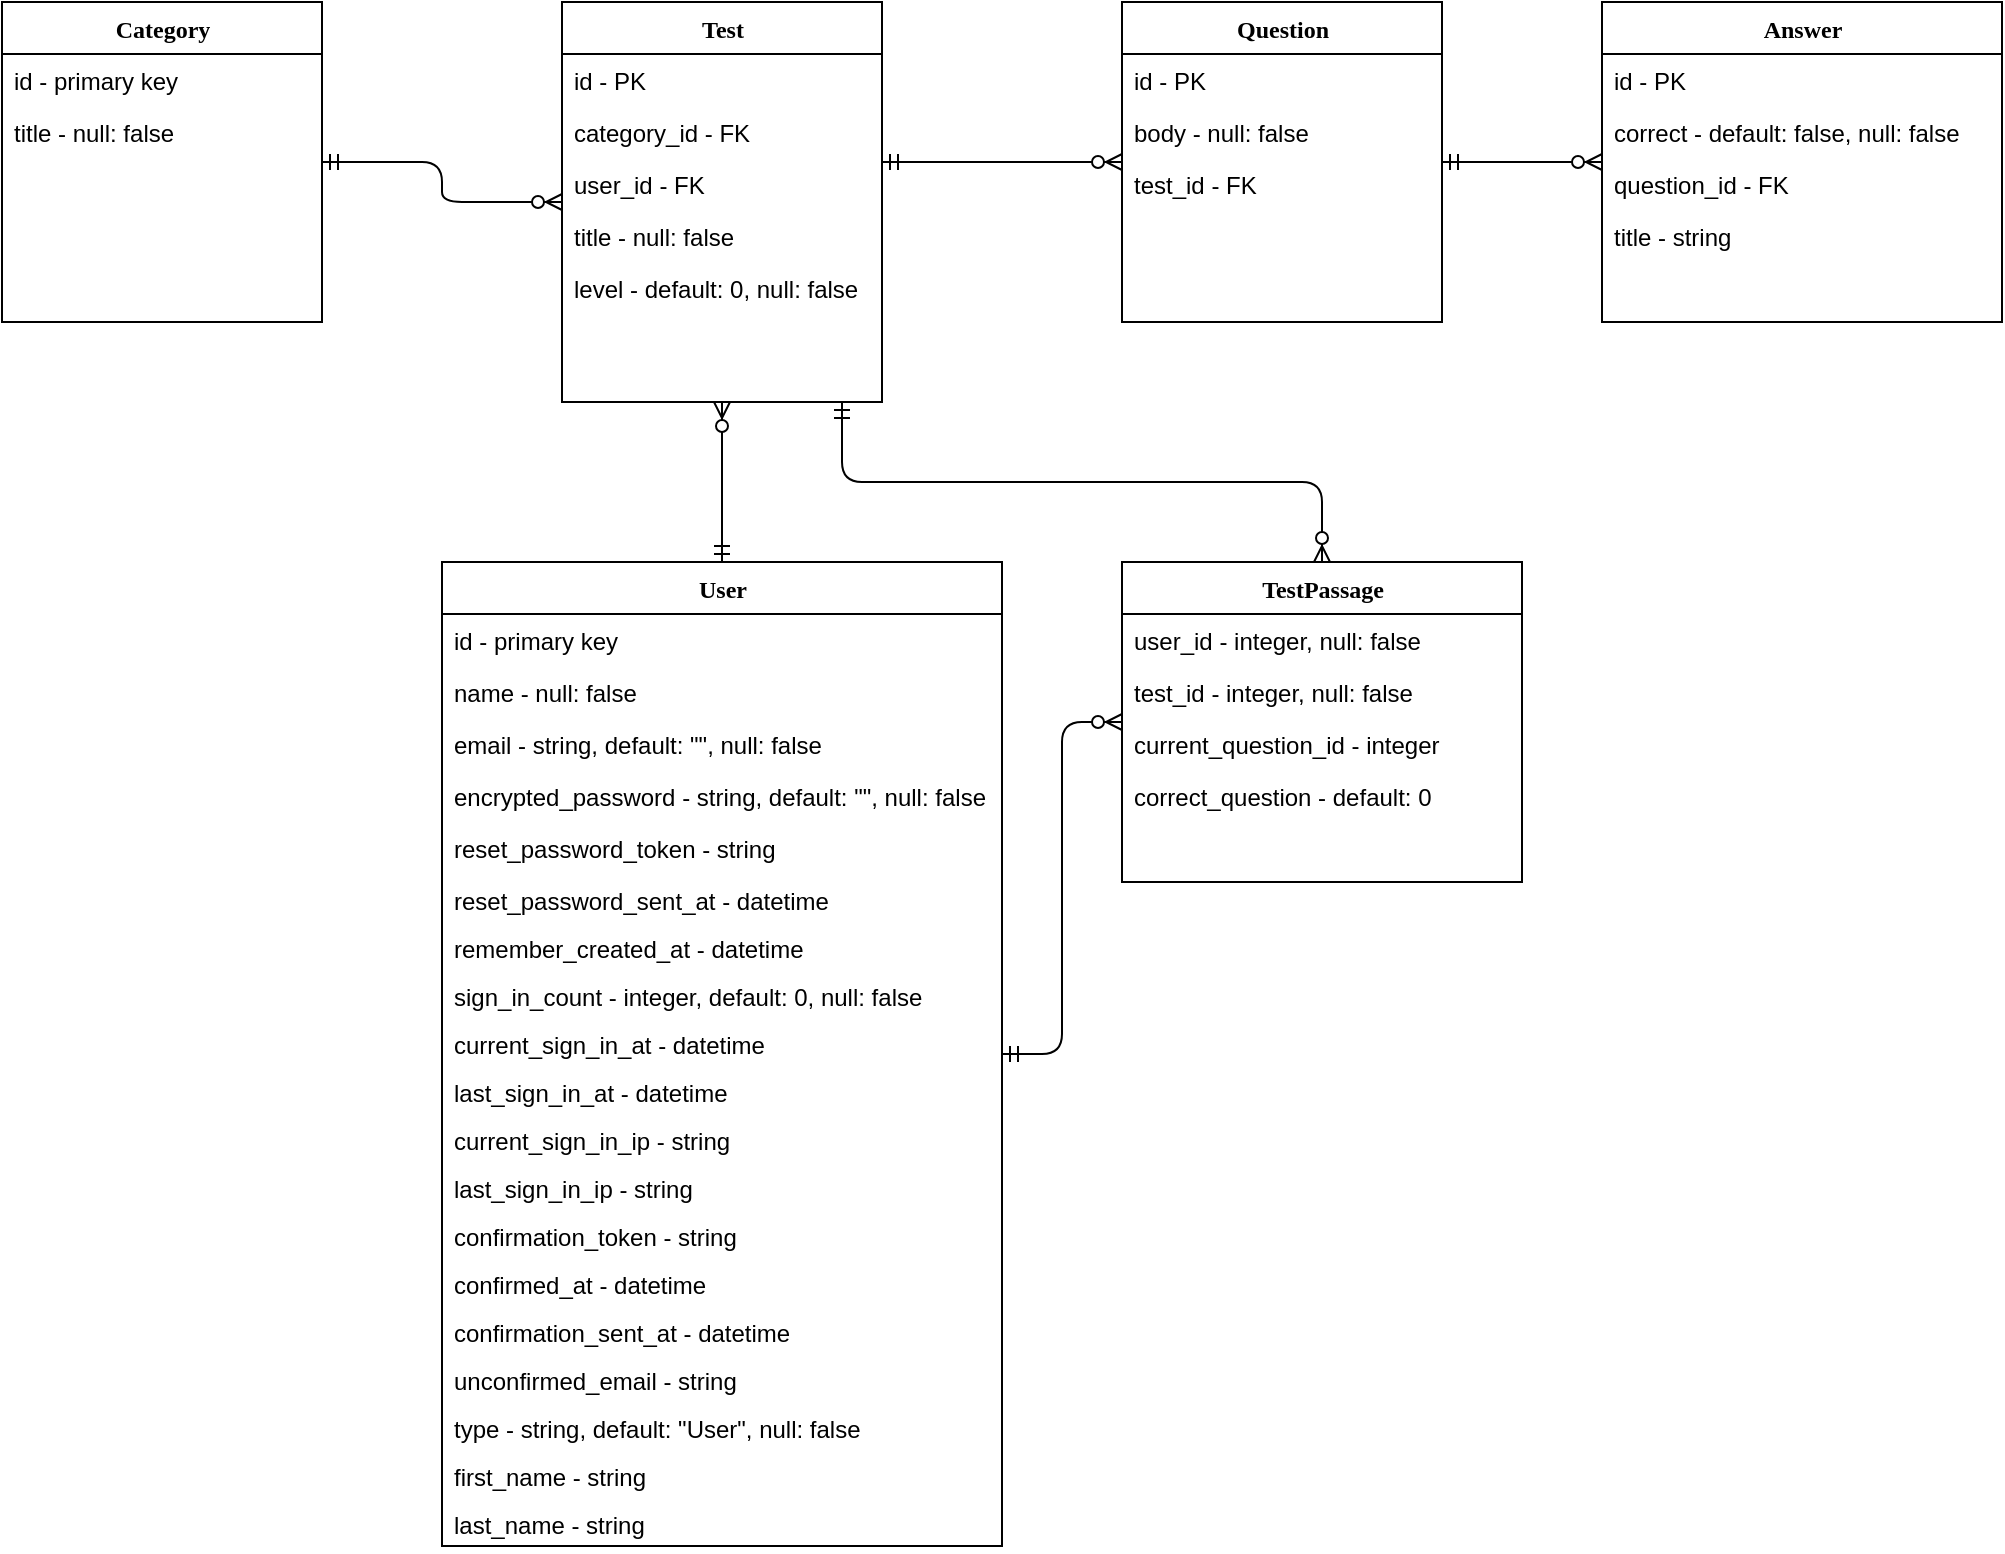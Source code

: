 <mxfile version="14.7.6" type="device"><diagram name="Page-1" id="9f46799a-70d6-7492-0946-bef42562c5a5"><mxGraphModel dx="1298" dy="841" grid="1" gridSize="10" guides="1" tooltips="1" connect="1" arrows="1" fold="1" page="1" pageScale="1" pageWidth="1100" pageHeight="850" background="none" math="0" shadow="0"><root><mxCell id="0"/><mxCell id="1" parent="0"/><mxCell id="gS8u0cAMtQOuQzCHJjIc-4" style="edgeStyle=orthogonalEdgeStyle;orthogonalLoop=1;jettySize=auto;html=1;startArrow=ERmandOne;startFill=0;endArrow=ERzeroToMany;endFill=1;" parent="1" source="78961159f06e98e8-17" target="78961159f06e98e8-30" edge="1"><mxGeometry relative="1" as="geometry"><mxPoint x="320" y="360" as="targetPoint"/><Array as="points"/></mxGeometry></mxCell><mxCell id="78961159f06e98e8-17" value="User" style="swimlane;html=1;fontStyle=1;align=center;verticalAlign=top;childLayout=stackLayout;horizontal=1;startSize=26;horizontalStack=0;resizeParent=1;resizeLast=0;collapsible=1;marginBottom=0;swimlaneFillColor=#ffffff;shadow=0;comic=0;labelBackgroundColor=none;strokeWidth=1;fillColor=none;fontFamily=Verdana;fontSize=12;" parent="1" vertex="1"><mxGeometry x="260" y="320" width="280" height="492" as="geometry"/></mxCell><mxCell id="gS8u0cAMtQOuQzCHJjIc-30" value="id - primary key" style="text;strokeColor=none;fillColor=none;align=left;verticalAlign=top;spacingLeft=4;spacingRight=4;overflow=hidden;rotatable=0;points=[[0,0.5],[1,0.5]];portConstraint=eastwest;" parent="78961159f06e98e8-17" vertex="1"><mxGeometry y="26" width="280" height="26" as="geometry"/></mxCell><mxCell id="gS8u0cAMtQOuQzCHJjIc-31" value="name - null: false" style="text;strokeColor=none;fillColor=none;align=left;verticalAlign=top;spacingLeft=4;spacingRight=4;overflow=hidden;rotatable=0;points=[[0,0.5],[1,0.5]];portConstraint=eastwest;" parent="78961159f06e98e8-17" vertex="1"><mxGeometry y="52" width="280" height="26" as="geometry"/></mxCell><mxCell id="vNVFyVbIcbBk8gt8zDhF-3" value="email - string, default: &quot;&quot;, null: false" style="text;strokeColor=none;fillColor=none;align=left;verticalAlign=top;spacingLeft=4;spacingRight=4;overflow=hidden;rotatable=0;points=[[0,0.5],[1,0.5]];portConstraint=eastwest;" parent="78961159f06e98e8-17" vertex="1"><mxGeometry y="78" width="280" height="26" as="geometry"/></mxCell><mxCell id="vNVFyVbIcbBk8gt8zDhF-4" value="encrypted_password - string, default: &quot;&quot;, null: false" style="text;strokeColor=none;fillColor=none;align=left;verticalAlign=top;spacingLeft=4;spacingRight=4;overflow=hidden;rotatable=0;points=[[0,0.5],[1,0.5]];portConstraint=eastwest;" parent="78961159f06e98e8-17" vertex="1"><mxGeometry y="104" width="280" height="26" as="geometry"/></mxCell><mxCell id="vNVFyVbIcbBk8gt8zDhF-5" value="reset_password_token - string" style="text;strokeColor=none;fillColor=none;align=left;verticalAlign=top;spacingLeft=4;spacingRight=4;overflow=hidden;rotatable=0;points=[[0,0.5],[1,0.5]];portConstraint=eastwest;" parent="78961159f06e98e8-17" vertex="1"><mxGeometry y="130" width="280" height="26" as="geometry"/></mxCell><mxCell id="vNVFyVbIcbBk8gt8zDhF-6" value="reset_password_sent_at - datetime" style="text;strokeColor=none;fillColor=none;align=left;verticalAlign=top;spacingLeft=4;spacingRight=4;overflow=hidden;rotatable=0;points=[[0,0.5],[1,0.5]];portConstraint=eastwest;" parent="78961159f06e98e8-17" vertex="1"><mxGeometry y="156" width="280" height="24" as="geometry"/></mxCell><mxCell id="vNVFyVbIcbBk8gt8zDhF-7" value="remember_created_at - datetime" style="text;strokeColor=none;fillColor=none;align=left;verticalAlign=top;spacingLeft=4;spacingRight=4;overflow=hidden;rotatable=0;points=[[0,0.5],[1,0.5]];portConstraint=eastwest;" parent="78961159f06e98e8-17" vertex="1"><mxGeometry y="180" width="280" height="24" as="geometry"/></mxCell><mxCell id="vNVFyVbIcbBk8gt8zDhF-8" value="sign_in_count - integer, default: 0, null: false" style="text;strokeColor=none;fillColor=none;align=left;verticalAlign=top;spacingLeft=4;spacingRight=4;overflow=hidden;rotatable=0;points=[[0,0.5],[1,0.5]];portConstraint=eastwest;" parent="78961159f06e98e8-17" vertex="1"><mxGeometry y="204" width="280" height="24" as="geometry"/></mxCell><mxCell id="vNVFyVbIcbBk8gt8zDhF-9" value="current_sign_in_at - datetime" style="text;strokeColor=none;fillColor=none;align=left;verticalAlign=top;spacingLeft=4;spacingRight=4;overflow=hidden;rotatable=0;points=[[0,0.5],[1,0.5]];portConstraint=eastwest;" parent="78961159f06e98e8-17" vertex="1"><mxGeometry y="228" width="280" height="24" as="geometry"/></mxCell><mxCell id="vNVFyVbIcbBk8gt8zDhF-23" value="last_sign_in_at - datetime" style="text;strokeColor=none;fillColor=none;align=left;verticalAlign=top;spacingLeft=4;spacingRight=4;overflow=hidden;rotatable=0;points=[[0,0.5],[1,0.5]];portConstraint=eastwest;" parent="78961159f06e98e8-17" vertex="1"><mxGeometry y="252" width="280" height="24" as="geometry"/></mxCell><mxCell id="vNVFyVbIcbBk8gt8zDhF-24" value="current_sign_in_ip - string" style="text;strokeColor=none;fillColor=none;align=left;verticalAlign=top;spacingLeft=4;spacingRight=4;overflow=hidden;rotatable=0;points=[[0,0.5],[1,0.5]];portConstraint=eastwest;" parent="78961159f06e98e8-17" vertex="1"><mxGeometry y="276" width="280" height="24" as="geometry"/></mxCell><mxCell id="vNVFyVbIcbBk8gt8zDhF-25" value="last_sign_in_ip - string" style="text;strokeColor=none;fillColor=none;align=left;verticalAlign=top;spacingLeft=4;spacingRight=4;overflow=hidden;rotatable=0;points=[[0,0.5],[1,0.5]];portConstraint=eastwest;" parent="78961159f06e98e8-17" vertex="1"><mxGeometry y="300" width="280" height="24" as="geometry"/></mxCell><mxCell id="vNVFyVbIcbBk8gt8zDhF-26" value="confirmation_token - string" style="text;strokeColor=none;fillColor=none;align=left;verticalAlign=top;spacingLeft=4;spacingRight=4;overflow=hidden;rotatable=0;points=[[0,0.5],[1,0.5]];portConstraint=eastwest;" parent="78961159f06e98e8-17" vertex="1"><mxGeometry y="324" width="280" height="24" as="geometry"/></mxCell><mxCell id="vNVFyVbIcbBk8gt8zDhF-27" value="confirmed_at - datetime" style="text;strokeColor=none;fillColor=none;align=left;verticalAlign=top;spacingLeft=4;spacingRight=4;overflow=hidden;rotatable=0;points=[[0,0.5],[1,0.5]];portConstraint=eastwest;" parent="78961159f06e98e8-17" vertex="1"><mxGeometry y="348" width="280" height="24" as="geometry"/></mxCell><mxCell id="vNVFyVbIcbBk8gt8zDhF-28" value="confirmation_sent_at - datetime" style="text;strokeColor=none;fillColor=none;align=left;verticalAlign=top;spacingLeft=4;spacingRight=4;overflow=hidden;rotatable=0;points=[[0,0.5],[1,0.5]];portConstraint=eastwest;" parent="78961159f06e98e8-17" vertex="1"><mxGeometry y="372" width="280" height="24" as="geometry"/></mxCell><mxCell id="vNVFyVbIcbBk8gt8zDhF-29" value="unconfirmed_email - string" style="text;strokeColor=none;fillColor=none;align=left;verticalAlign=top;spacingLeft=4;spacingRight=4;overflow=hidden;rotatable=0;points=[[0,0.5],[1,0.5]];portConstraint=eastwest;" parent="78961159f06e98e8-17" vertex="1"><mxGeometry y="396" width="280" height="24" as="geometry"/></mxCell><mxCell id="vNVFyVbIcbBk8gt8zDhF-31" value="type - string, default: &quot;User&quot;, null: false" style="text;strokeColor=none;fillColor=none;align=left;verticalAlign=top;spacingLeft=4;spacingRight=4;overflow=hidden;rotatable=0;points=[[0,0.5],[1,0.5]];portConstraint=eastwest;" parent="78961159f06e98e8-17" vertex="1"><mxGeometry y="420" width="280" height="24" as="geometry"/></mxCell><mxCell id="vNVFyVbIcbBk8gt8zDhF-30" value="first_name - string" style="text;strokeColor=none;fillColor=none;align=left;verticalAlign=top;spacingLeft=4;spacingRight=4;overflow=hidden;rotatable=0;points=[[0,0.5],[1,0.5]];portConstraint=eastwest;" parent="78961159f06e98e8-17" vertex="1"><mxGeometry y="444" width="280" height="24" as="geometry"/></mxCell><mxCell id="vNVFyVbIcbBk8gt8zDhF-32" value="last_name - string" style="text;strokeColor=none;fillColor=none;align=left;verticalAlign=top;spacingLeft=4;spacingRight=4;overflow=hidden;rotatable=0;points=[[0,0.5],[1,0.5]];portConstraint=eastwest;" parent="78961159f06e98e8-17" vertex="1"><mxGeometry y="468" width="280" height="24" as="geometry"/></mxCell><mxCell id="78961159f06e98e8-30" value="Test" style="swimlane;html=1;fontStyle=1;align=center;verticalAlign=top;childLayout=stackLayout;horizontal=1;startSize=26;horizontalStack=0;resizeParent=1;resizeLast=0;collapsible=1;marginBottom=0;swimlaneFillColor=#ffffff;shadow=0;comic=0;labelBackgroundColor=none;strokeWidth=1;fillColor=none;fontFamily=Verdana;fontSize=12;" parent="1" vertex="1"><mxGeometry x="320" y="40" width="160" height="200" as="geometry"/></mxCell><mxCell id="gS8u0cAMtQOuQzCHJjIc-17" value="id - PK" style="text;strokeColor=none;fillColor=none;align=left;verticalAlign=top;spacingLeft=4;spacingRight=4;overflow=hidden;rotatable=0;points=[[0,0.5],[1,0.5]];portConstraint=eastwest;" parent="78961159f06e98e8-30" vertex="1"><mxGeometry y="26" width="160" height="26" as="geometry"/></mxCell><mxCell id="gS8u0cAMtQOuQzCHJjIc-18" value="category_id - FK" style="text;strokeColor=none;fillColor=none;align=left;verticalAlign=top;spacingLeft=4;spacingRight=4;overflow=hidden;rotatable=0;points=[[0,0.5],[1,0.5]];portConstraint=eastwest;" parent="78961159f06e98e8-30" vertex="1"><mxGeometry y="52" width="160" height="26" as="geometry"/></mxCell><mxCell id="gS8u0cAMtQOuQzCHJjIc-19" value="user_id - FK" style="text;strokeColor=none;fillColor=none;align=left;verticalAlign=top;spacingLeft=4;spacingRight=4;overflow=hidden;rotatable=0;points=[[0,0.5],[1,0.5]];portConstraint=eastwest;" parent="78961159f06e98e8-30" vertex="1"><mxGeometry y="78" width="160" height="26" as="geometry"/></mxCell><mxCell id="gS8u0cAMtQOuQzCHJjIc-20" value="title - null: false" style="text;strokeColor=none;fillColor=none;align=left;verticalAlign=top;spacingLeft=4;spacingRight=4;overflow=hidden;rotatable=0;points=[[0,0.5],[1,0.5]];portConstraint=eastwest;" parent="78961159f06e98e8-30" vertex="1"><mxGeometry y="104" width="160" height="26" as="geometry"/></mxCell><mxCell id="gS8u0cAMtQOuQzCHJjIc-21" value="level - default: 0, null: false" style="text;strokeColor=none;fillColor=none;align=left;verticalAlign=top;spacingLeft=4;spacingRight=4;overflow=hidden;rotatable=0;points=[[0,0.5],[1,0.5]];portConstraint=eastwest;" parent="78961159f06e98e8-30" vertex="1"><mxGeometry y="130" width="160" height="26" as="geometry"/></mxCell><mxCell id="_K4xO_DQ4yBZQGXotIme-12" style="orthogonalLoop=1;jettySize=auto;html=1;endArrow=ERzeroToMany;endFill=1;startArrow=ERmandOne;startFill=0;exitX=1;exitY=0.5;exitDx=0;exitDy=0;elbow=vertical;edgeStyle=orthogonalEdgeStyle;" parent="1" source="78961159f06e98e8-43" target="78961159f06e98e8-30" edge="1"><mxGeometry relative="1" as="geometry"><mxPoint x="300" y="90" as="targetPoint"/></mxGeometry></mxCell><mxCell id="78961159f06e98e8-43" value="Category" style="swimlane;html=1;fontStyle=1;align=center;verticalAlign=top;childLayout=stackLayout;horizontal=1;startSize=26;horizontalStack=0;resizeParent=1;resizeLast=0;collapsible=1;marginBottom=0;swimlaneFillColor=#ffffff;shadow=0;comic=0;labelBackgroundColor=none;strokeWidth=1;fillColor=none;fontFamily=Verdana;fontSize=12;" parent="1" vertex="1"><mxGeometry x="40" y="40" width="160" height="160" as="geometry"/></mxCell><mxCell id="gS8u0cAMtQOuQzCHJjIc-13" value="id - primary key" style="text;strokeColor=none;fillColor=none;align=left;verticalAlign=top;spacingLeft=4;spacingRight=4;overflow=hidden;rotatable=0;points=[[0,0.5],[1,0.5]];portConstraint=eastwest;" parent="78961159f06e98e8-43" vertex="1"><mxGeometry y="26" width="160" height="26" as="geometry"/></mxCell><mxCell id="gS8u0cAMtQOuQzCHJjIc-11" value="title - null: false" style="text;strokeColor=none;fillColor=none;align=left;verticalAlign=top;spacingLeft=4;spacingRight=4;overflow=hidden;rotatable=0;points=[[0,0.5],[1,0.5]];portConstraint=eastwest;" parent="78961159f06e98e8-43" vertex="1"><mxGeometry y="52" width="160" height="26" as="geometry"/></mxCell><mxCell id="_K4xO_DQ4yBZQGXotIme-4" value="Answer" style="swimlane;html=1;fontStyle=1;align=center;verticalAlign=top;childLayout=stackLayout;horizontal=1;startSize=26;horizontalStack=0;resizeParent=1;resizeLast=0;collapsible=1;marginBottom=0;swimlaneFillColor=#ffffff;shadow=0;comic=0;labelBackgroundColor=none;strokeWidth=1;fillColor=none;fontFamily=Verdana;fontSize=12;" parent="1" vertex="1"><mxGeometry x="840" y="40" width="200" height="160" as="geometry"><mxRectangle x="410" y="340" width="60" height="26" as="alternateBounds"/></mxGeometry></mxCell><mxCell id="gS8u0cAMtQOuQzCHJjIc-27" value="id - PK" style="text;strokeColor=none;fillColor=none;align=left;verticalAlign=top;spacingLeft=4;spacingRight=4;overflow=hidden;rotatable=0;points=[[0,0.5],[1,0.5]];portConstraint=eastwest;" parent="_K4xO_DQ4yBZQGXotIme-4" vertex="1"><mxGeometry y="26" width="200" height="26" as="geometry"/></mxCell><mxCell id="gS8u0cAMtQOuQzCHJjIc-28" value="correct - default: false, null: false" style="text;strokeColor=none;fillColor=none;align=left;verticalAlign=top;spacingLeft=4;spacingRight=4;overflow=hidden;rotatable=0;points=[[0,0.5],[1,0.5]];portConstraint=eastwest;" parent="_K4xO_DQ4yBZQGXotIme-4" vertex="1"><mxGeometry y="52" width="200" height="26" as="geometry"/></mxCell><mxCell id="gS8u0cAMtQOuQzCHJjIc-29" value="question_id - FK" style="text;strokeColor=none;fillColor=none;align=left;verticalAlign=top;spacingLeft=4;spacingRight=4;overflow=hidden;rotatable=0;points=[[0,0.5],[1,0.5]];portConstraint=eastwest;" parent="_K4xO_DQ4yBZQGXotIme-4" vertex="1"><mxGeometry y="78" width="200" height="26" as="geometry"/></mxCell><mxCell id="vNVFyVbIcbBk8gt8zDhF-1" value="title - string" style="text;strokeColor=none;fillColor=none;align=left;verticalAlign=top;spacingLeft=4;spacingRight=4;overflow=hidden;rotatable=0;points=[[0,0.5],[1,0.5]];portConstraint=eastwest;" parent="_K4xO_DQ4yBZQGXotIme-4" vertex="1"><mxGeometry y="104" width="200" height="26" as="geometry"/></mxCell><mxCell id="_K4xO_DQ4yBZQGXotIme-17" style="edgeStyle=orthogonalEdgeStyle;orthogonalLoop=1;jettySize=auto;html=1;entryX=0;entryY=0.5;entryDx=0;entryDy=0;startArrow=ERmandOne;startFill=0;endArrow=ERzeroToMany;endFill=1;" parent="1" source="_K4xO_DQ4yBZQGXotIme-10" target="_K4xO_DQ4yBZQGXotIme-4" edge="1"><mxGeometry relative="1" as="geometry"/></mxCell><mxCell id="gS8u0cAMtQOuQzCHJjIc-40" style="edgeStyle=orthogonalEdgeStyle;orthogonalLoop=1;jettySize=auto;html=1;entryX=1;entryY=0.077;entryDx=0;entryDy=0;entryPerimeter=0;startArrow=ERzeroToMany;startFill=1;endArrow=ERmandOne;endFill=0;" parent="1" source="_K4xO_DQ4yBZQGXotIme-10" target="gS8u0cAMtQOuQzCHJjIc-19" edge="1"><mxGeometry relative="1" as="geometry"><mxPoint x="590" y="140" as="sourcePoint"/><Array as="points"/></mxGeometry></mxCell><mxCell id="_K4xO_DQ4yBZQGXotIme-10" value="Question" style="swimlane;html=1;fontStyle=1;align=center;verticalAlign=top;childLayout=stackLayout;horizontal=1;startSize=26;horizontalStack=0;resizeParent=1;resizeLast=0;collapsible=1;marginBottom=0;swimlaneFillColor=#ffffff;shadow=0;comic=0;labelBackgroundColor=none;strokeWidth=1;fillColor=none;fontFamily=Verdana;fontSize=12;" parent="1" vertex="1"><mxGeometry x="600" y="40" width="160" height="160" as="geometry"/></mxCell><mxCell id="gS8u0cAMtQOuQzCHJjIc-22" value="id - PK" style="text;strokeColor=none;fillColor=none;align=left;verticalAlign=top;spacingLeft=4;spacingRight=4;overflow=hidden;rotatable=0;points=[[0,0.5],[1,0.5]];portConstraint=eastwest;" parent="_K4xO_DQ4yBZQGXotIme-10" vertex="1"><mxGeometry y="26" width="160" height="26" as="geometry"/></mxCell><mxCell id="gS8u0cAMtQOuQzCHJjIc-23" value="body - null: false" style="text;strokeColor=none;fillColor=none;align=left;verticalAlign=top;spacingLeft=4;spacingRight=4;overflow=hidden;rotatable=0;points=[[0,0.5],[1,0.5]];portConstraint=eastwest;" parent="_K4xO_DQ4yBZQGXotIme-10" vertex="1"><mxGeometry y="52" width="160" height="26" as="geometry"/></mxCell><mxCell id="gS8u0cAMtQOuQzCHJjIc-24" value="test_id - FK" style="text;strokeColor=none;fillColor=none;align=left;verticalAlign=top;spacingLeft=4;spacingRight=4;overflow=hidden;rotatable=0;points=[[0,0.5],[1,0.5]];portConstraint=eastwest;" parent="_K4xO_DQ4yBZQGXotIme-10" vertex="1"><mxGeometry y="78" width="160" height="26" as="geometry"/></mxCell><mxCell id="vNVFyVbIcbBk8gt8zDhF-39" style="edgeStyle=orthogonalEdgeStyle;orthogonalLoop=1;jettySize=auto;html=1;startArrow=ERzeroToMany;startFill=1;endArrow=ERmandOne;endFill=0;" parent="1" source="vNVFyVbIcbBk8gt8zDhF-33" target="78961159f06e98e8-17" edge="1"><mxGeometry relative="1" as="geometry"/></mxCell><mxCell id="vNVFyVbIcbBk8gt8zDhF-40" style="edgeStyle=orthogonalEdgeStyle;orthogonalLoop=1;jettySize=auto;html=1;startArrow=ERzeroToMany;startFill=1;endArrow=ERmandOne;endFill=0;" parent="1" source="vNVFyVbIcbBk8gt8zDhF-33" target="78961159f06e98e8-30" edge="1"><mxGeometry relative="1" as="geometry"><Array as="points"><mxPoint x="700" y="280"/><mxPoint x="460" y="280"/></Array></mxGeometry></mxCell><mxCell id="vNVFyVbIcbBk8gt8zDhF-33" value="TestPassage" style="swimlane;html=1;fontStyle=1;align=center;verticalAlign=top;childLayout=stackLayout;horizontal=1;startSize=26;horizontalStack=0;resizeParent=1;resizeLast=0;collapsible=1;marginBottom=0;swimlaneFillColor=#ffffff;shadow=0;comic=0;labelBackgroundColor=none;strokeWidth=1;fillColor=none;fontFamily=Verdana;fontSize=12;" parent="1" vertex="1"><mxGeometry x="600" y="320" width="200" height="160" as="geometry"/></mxCell><mxCell id="vNVFyVbIcbBk8gt8zDhF-34" value="user_id - integer, null: false" style="text;strokeColor=none;fillColor=none;align=left;verticalAlign=top;spacingLeft=4;spacingRight=4;overflow=hidden;rotatable=0;points=[[0,0.5],[1,0.5]];portConstraint=eastwest;" parent="vNVFyVbIcbBk8gt8zDhF-33" vertex="1"><mxGeometry y="26" width="200" height="26" as="geometry"/></mxCell><mxCell id="vNVFyVbIcbBk8gt8zDhF-35" value="test_id - integer, null: false" style="text;strokeColor=none;fillColor=none;align=left;verticalAlign=top;spacingLeft=4;spacingRight=4;overflow=hidden;rotatable=0;points=[[0,0.5],[1,0.5]];portConstraint=eastwest;" parent="vNVFyVbIcbBk8gt8zDhF-33" vertex="1"><mxGeometry y="52" width="200" height="26" as="geometry"/></mxCell><mxCell id="vNVFyVbIcbBk8gt8zDhF-36" value="current_question_id - integer" style="text;strokeColor=none;fillColor=none;align=left;verticalAlign=top;spacingLeft=4;spacingRight=4;overflow=hidden;rotatable=0;points=[[0,0.5],[1,0.5]];portConstraint=eastwest;" parent="vNVFyVbIcbBk8gt8zDhF-33" vertex="1"><mxGeometry y="78" width="200" height="26" as="geometry"/></mxCell><mxCell id="vNVFyVbIcbBk8gt8zDhF-37" value="correct_question - default: 0" style="text;strokeColor=none;fillColor=none;align=left;verticalAlign=top;spacingLeft=4;spacingRight=4;overflow=hidden;rotatable=0;points=[[0,0.5],[1,0.5]];portConstraint=eastwest;" parent="vNVFyVbIcbBk8gt8zDhF-33" vertex="1"><mxGeometry y="104" width="200" height="26" as="geometry"/></mxCell></root></mxGraphModel></diagram></mxfile>